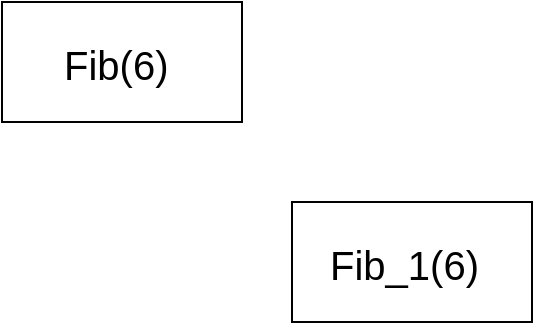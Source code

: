 <mxfile version="20.2.8" type="github">
  <diagram id="ypxdNHGwpCRZbqq2CZ6e" name="Page-1">
    <mxGraphModel dx="1426" dy="720" grid="1" gridSize="10" guides="1" tooltips="1" connect="1" arrows="1" fold="1" page="1" pageScale="1" pageWidth="850" pageHeight="1100" math="0" shadow="0">
      <root>
        <mxCell id="0" />
        <mxCell id="1" parent="0" />
        <mxCell id="HfZOoloGlsrEK1rJAHvE-5" value="" style="group" vertex="1" connectable="0" parent="1">
          <mxGeometry x="365" y="50" width="120" height="60" as="geometry" />
        </mxCell>
        <mxCell id="HfZOoloGlsrEK1rJAHvE-13" value="" style="group" vertex="1" connectable="0" parent="HfZOoloGlsrEK1rJAHvE-5">
          <mxGeometry width="120" height="60" as="geometry" />
        </mxCell>
        <mxCell id="HfZOoloGlsrEK1rJAHvE-3" value="" style="rounded=0;whiteSpace=wrap;html=1;" vertex="1" parent="HfZOoloGlsrEK1rJAHvE-13">
          <mxGeometry width="120" height="60" as="geometry" />
        </mxCell>
        <mxCell id="HfZOoloGlsrEK1rJAHvE-4" value="Fib(6)" style="text;strokeColor=none;fillColor=none;align=left;verticalAlign=middle;spacingLeft=4;spacingRight=4;overflow=hidden;points=[[0,0.5],[1,0.5]];portConstraint=eastwest;rotatable=0;fontSize=20;" vertex="1" parent="HfZOoloGlsrEK1rJAHvE-13">
          <mxGeometry x="25" y="15" width="95" height="30" as="geometry" />
        </mxCell>
        <mxCell id="HfZOoloGlsrEK1rJAHvE-9" value="" style="group" vertex="1" connectable="0" parent="1">
          <mxGeometry x="510" y="150" width="120" height="60" as="geometry" />
        </mxCell>
        <mxCell id="HfZOoloGlsrEK1rJAHvE-10" value="" style="rounded=0;whiteSpace=wrap;html=1;" vertex="1" parent="HfZOoloGlsrEK1rJAHvE-9">
          <mxGeometry width="120" height="60" as="geometry" />
        </mxCell>
        <mxCell id="HfZOoloGlsrEK1rJAHvE-11" value="Fib_1(6)" style="text;strokeColor=none;fillColor=none;align=left;verticalAlign=middle;spacingLeft=4;spacingRight=4;overflow=hidden;points=[[0,0.5],[1,0.5]];portConstraint=eastwest;rotatable=0;fontSize=20;" vertex="1" parent="HfZOoloGlsrEK1rJAHvE-9">
          <mxGeometry x="13" y="15" width="95" height="30" as="geometry" />
        </mxCell>
      </root>
    </mxGraphModel>
  </diagram>
</mxfile>
